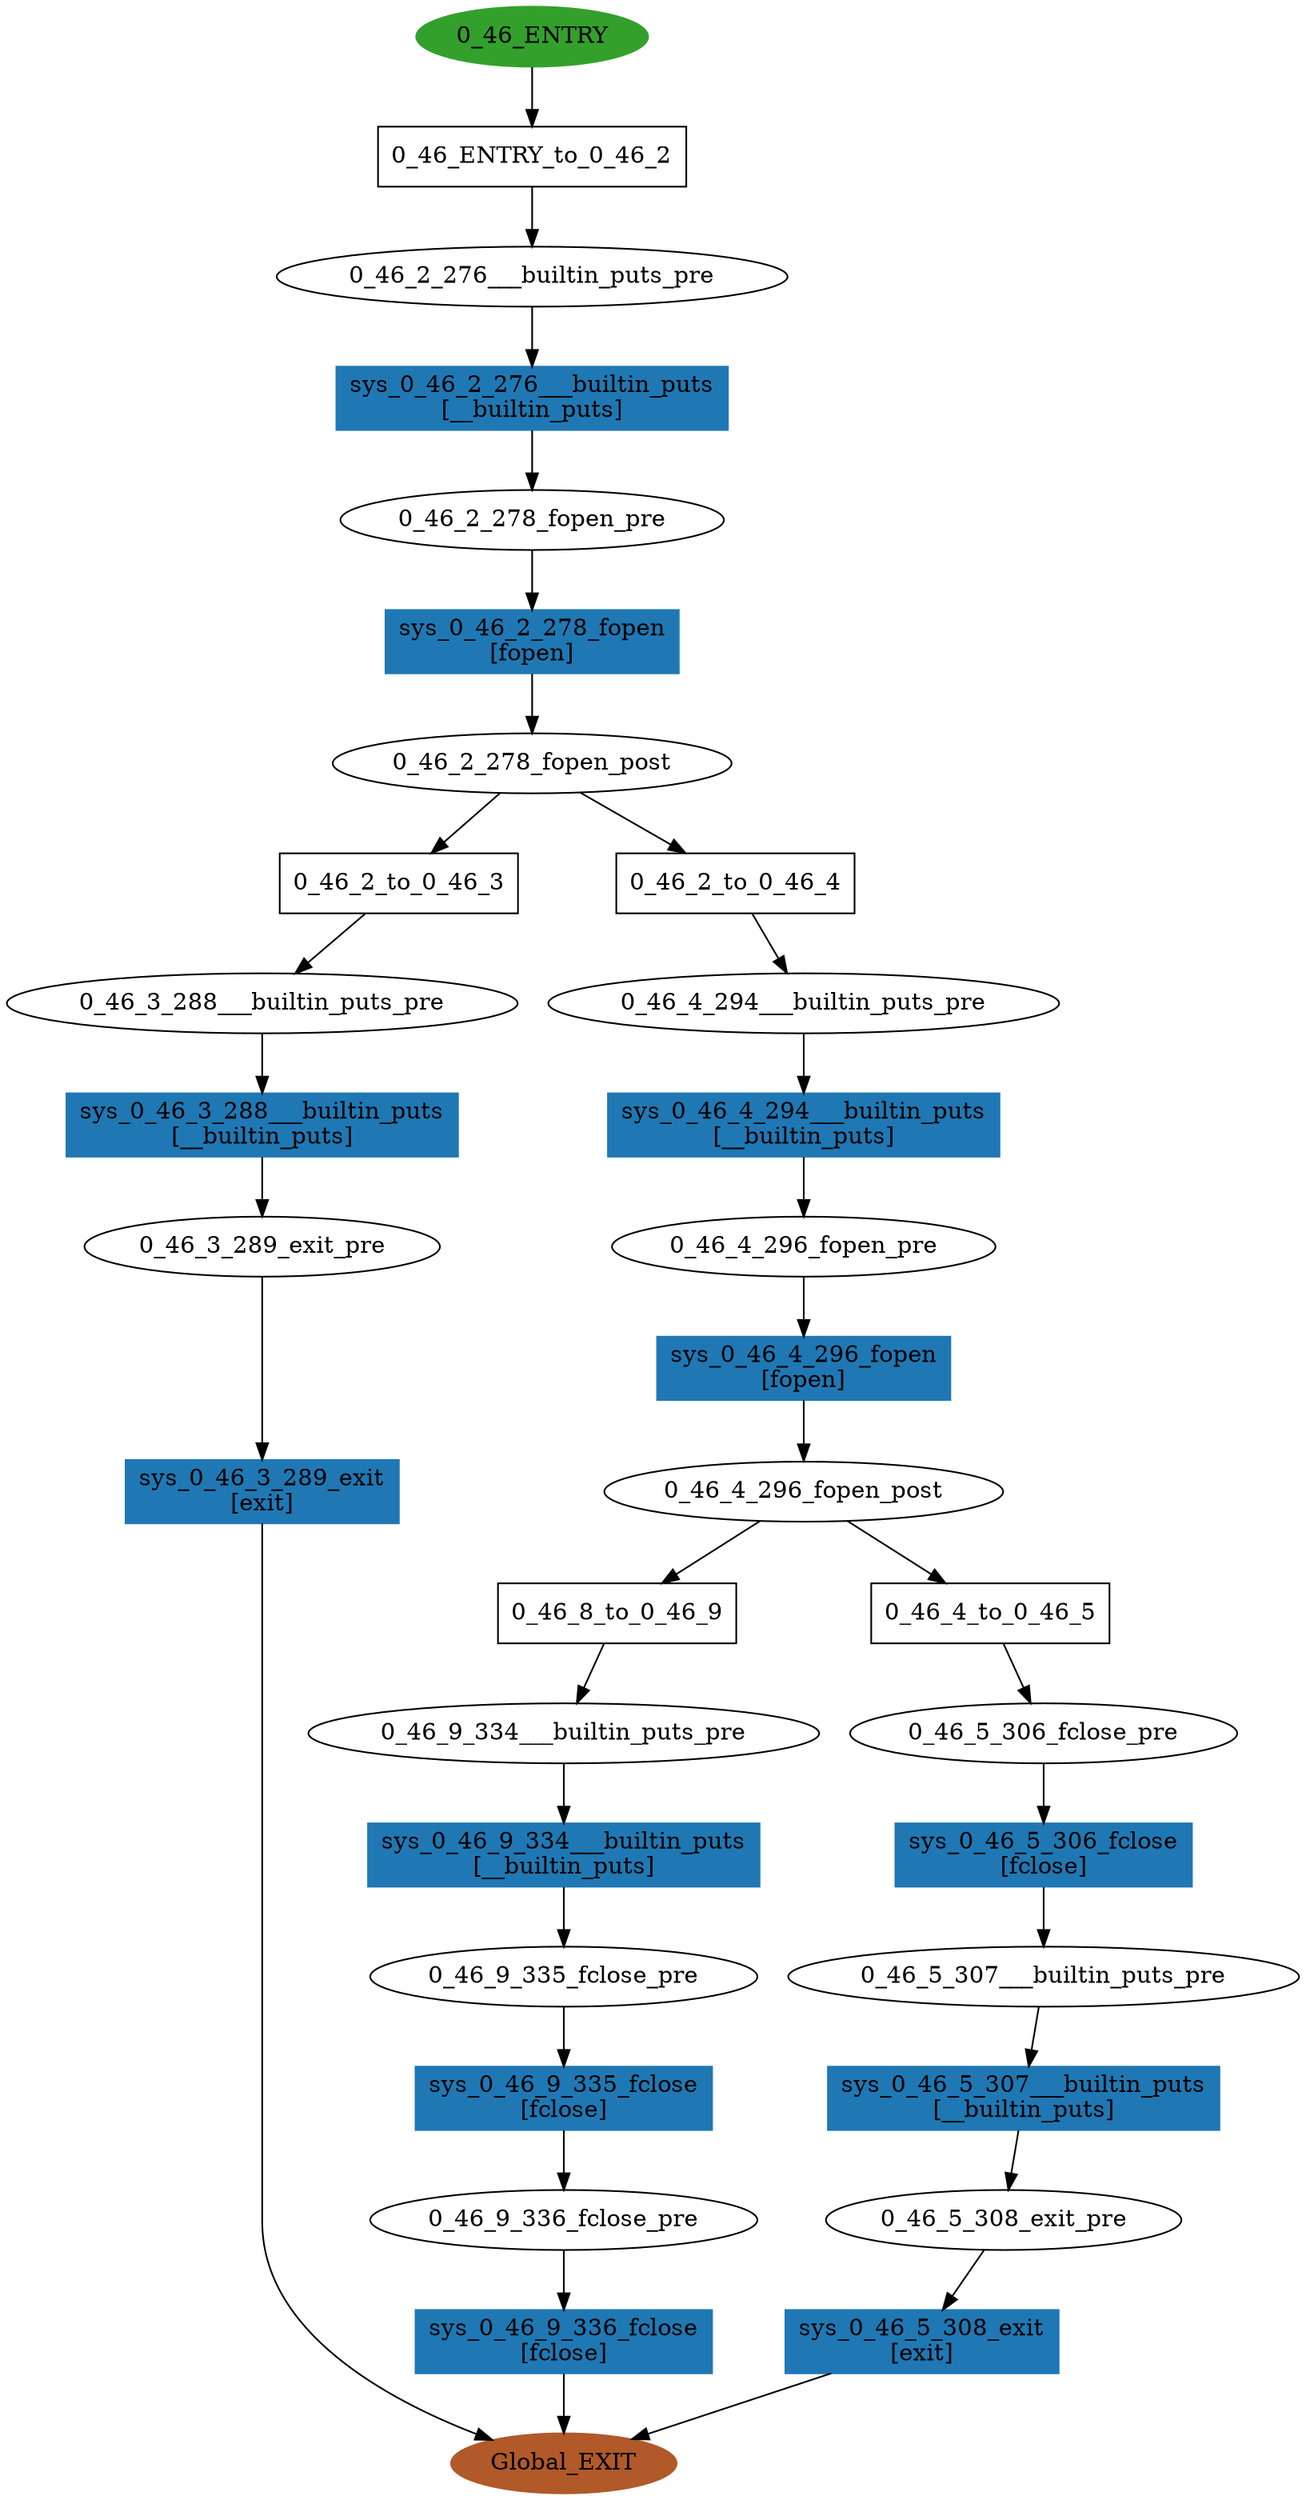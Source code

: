 digraph model { 
compound=true; 
node  [style="filled", colorscheme="paired12"];  "0_46_5_306_fclose_pre" [shape=ellipse, style=""];
  "0_46_5_307___builtin_puts_pre" [shape=ellipse, style=""];
  "0_46_3_288___builtin_puts_pre" [shape=ellipse, style=""];
  "0_46_2_276___builtin_puts_pre" [shape=ellipse, style=""];
  "0_46_3_289_exit_pre" [shape=ellipse, style=""];
  "0_46_9_335_fclose_pre" [shape=ellipse, style=""];
  "0_46_ENTRY" [shape=ellipse, color=4, style=filled];
  "0_46_4_296_fopen_post" [shape=ellipse, style=""];
  "0_46_4_294___builtin_puts_pre" [shape=ellipse, style=""];
  "0_46_2_278_fopen_pre" [shape=ellipse, style=""];
  "0_46_5_308_exit_pre" [shape=ellipse, style=""];
  "0_46_9_334___builtin_puts_pre" [shape=ellipse, style=""];
  "0_46_9_336_fclose_pre" [shape=ellipse, style=""];
  "0_46_2_278_fopen_post" [shape=ellipse, style=""];
  "0_46_4_296_fopen_pre" [shape=ellipse, style=""];
  "Global_EXIT" [shape=ellipse, color=12, style=filled];
  "sys_0_46_2_278_fopen" [shape=box, style=""];
  "sys_0_46_2_278_fopen" [color=2, style=filled];
  "sys_0_46_2_278_fopen" [label="sys_0_46_2_278_fopen\n[fopen]"];
  "sys_0_46_4_296_fopen" [shape=box, style=""];
  "sys_0_46_4_296_fopen" [color=2, style=filled];
  "sys_0_46_4_296_fopen" [label="sys_0_46_4_296_fopen\n[fopen]"];
  "sys_0_46_9_336_fclose" [shape=box, style=""];
  "sys_0_46_9_336_fclose" [color=2, style=filled];
  "sys_0_46_9_336_fclose" [label="sys_0_46_9_336_fclose\n[fclose]"];
  "0_46_8_to_0_46_9" [shape=box, style=""];
  "0_46_8_to_0_46_9" [label="0_46_8_to_0_46_9\n"];
  "0_46_2_to_0_46_3" [shape=box, style=""];
  "0_46_2_to_0_46_3" [label="0_46_2_to_0_46_3\n"];
  "sys_0_46_9_334___builtin_puts" [shape=box, style=""];
  "sys_0_46_9_334___builtin_puts" [color=2, style=filled];
  "sys_0_46_9_334___builtin_puts" [label="sys_0_46_9_334___builtin_puts\n[__builtin_puts]"];
  "0_46_2_to_0_46_4" [shape=box, style=""];
  "0_46_2_to_0_46_4" [label="0_46_2_to_0_46_4\n"];
  "sys_0_46_2_276___builtin_puts" [shape=box, style=""];
  "sys_0_46_2_276___builtin_puts" [color=2, style=filled];
  "sys_0_46_2_276___builtin_puts" [label="sys_0_46_2_276___builtin_puts\n[__builtin_puts]"];
  "sys_0_46_4_294___builtin_puts" [shape=box, style=""];
  "sys_0_46_4_294___builtin_puts" [color=2, style=filled];
  "sys_0_46_4_294___builtin_puts" [label="sys_0_46_4_294___builtin_puts\n[__builtin_puts]"];
  "sys_0_46_5_306_fclose" [shape=box, style=""];
  "sys_0_46_5_306_fclose" [color=2, style=filled];
  "sys_0_46_5_306_fclose" [label="sys_0_46_5_306_fclose\n[fclose]"];
  "sys_0_46_3_288___builtin_puts" [shape=box, style=""];
  "sys_0_46_3_288___builtin_puts" [color=2, style=filled];
  "sys_0_46_3_288___builtin_puts" [label="sys_0_46_3_288___builtin_puts\n[__builtin_puts]"];
  "0_46_ENTRY_to_0_46_2" [shape=box, style=""];
  "0_46_ENTRY_to_0_46_2" [label="0_46_ENTRY_to_0_46_2\n"];
  "sys_0_46_3_289_exit" [shape=box, style=""];
  "sys_0_46_3_289_exit" [color=2, style=filled];
  "sys_0_46_3_289_exit" [label="sys_0_46_3_289_exit\n[exit]"];
  "sys_0_46_5_308_exit" [shape=box, style=""];
  "sys_0_46_5_308_exit" [color=2, style=filled];
  "sys_0_46_5_308_exit" [label="sys_0_46_5_308_exit\n[exit]"];
  "0_46_4_to_0_46_5" [shape=box, style=""];
  "0_46_4_to_0_46_5" [label="0_46_4_to_0_46_5\n"];
  "sys_0_46_5_307___builtin_puts" [shape=box, style=""];
  "sys_0_46_5_307___builtin_puts" [color=2, style=filled];
  "sys_0_46_5_307___builtin_puts" [label="sys_0_46_5_307___builtin_puts\n[__builtin_puts]"];
  "sys_0_46_9_335_fclose" [shape=box, style=""];
  "sys_0_46_9_335_fclose" [color=2, style=filled];
  "sys_0_46_9_335_fclose" [label="sys_0_46_9_335_fclose\n[fclose]"];
  "0_46_4_296_fopen_post" -> "0_46_4_to_0_46_5" [label="", arrowhead="normal"];
  "0_46_4_294___builtin_puts_pre" -> "sys_0_46_4_294___builtin_puts" [label="", arrowhead="normal"];
  "sys_0_46_5_307___builtin_puts" -> "0_46_5_308_exit_pre" [label="", arrowhead="normal"];
  "sys_0_46_5_306_fclose" -> "0_46_5_307___builtin_puts_pre" [label="", arrowhead="normal"];
  "0_46_9_334___builtin_puts_pre" -> "sys_0_46_9_334___builtin_puts" [label="", arrowhead="normal"];
  "0_46_3_288___builtin_puts_pre" -> "sys_0_46_3_288___builtin_puts" [label="", arrowhead="normal"];
  "sys_0_46_2_276___builtin_puts" -> "0_46_2_278_fopen_pre" [label="", arrowhead="normal"];
  "sys_0_46_3_289_exit" -> "Global_EXIT" [label="", arrowhead="normal"];
  "0_46_9_336_fclose_pre" -> "sys_0_46_9_336_fclose" [label="", arrowhead="normal"];
  "0_46_2_to_0_46_3" -> "0_46_3_288___builtin_puts_pre" [label="", arrowhead="normal"];
  "0_46_5_307___builtin_puts_pre" -> "sys_0_46_5_307___builtin_puts" [label="", arrowhead="normal"];
  "0_46_4_to_0_46_5" -> "0_46_5_306_fclose_pre" [label="", arrowhead="normal"];
  "sys_0_46_3_288___builtin_puts" -> "0_46_3_289_exit_pre" [label="", arrowhead="normal"];
  "sys_0_46_9_334___builtin_puts" -> "0_46_9_335_fclose_pre" [label="", arrowhead="normal"];
  "0_46_4_296_fopen_pre" -> "sys_0_46_4_296_fopen" [label="", arrowhead="normal"];
  "sys_0_46_9_335_fclose" -> "0_46_9_336_fclose_pre" [label="", arrowhead="normal"];
  "sys_0_46_9_336_fclose" -> "Global_EXIT" [label="", arrowhead="normal"];
  "0_46_ENTRY" -> "0_46_ENTRY_to_0_46_2" [label="", arrowhead="normal"];
  "0_46_2_276___builtin_puts_pre" -> "sys_0_46_2_276___builtin_puts" [label="", arrowhead="normal"];
  "0_46_2_278_fopen_post" -> "0_46_2_to_0_46_3" [label="", arrowhead="normal"];
  "sys_0_46_5_308_exit" -> "Global_EXIT" [label="", arrowhead="normal"];
  "0_46_4_296_fopen_post" -> "0_46_8_to_0_46_9" [label="", arrowhead="normal"];
  "0_46_2_278_fopen_post" -> "0_46_2_to_0_46_4" [label="", arrowhead="normal"];
  "sys_0_46_4_296_fopen" -> "0_46_4_296_fopen_post" [label="", arrowhead="normal"];
  "0_46_8_to_0_46_9" -> "0_46_9_334___builtin_puts_pre" [label="", arrowhead="normal"];
  "sys_0_46_4_294___builtin_puts" -> "0_46_4_296_fopen_pre" [label="", arrowhead="normal"];
  "0_46_9_335_fclose_pre" -> "sys_0_46_9_335_fclose" [label="", arrowhead="normal"];
  "0_46_5_306_fclose_pre" -> "sys_0_46_5_306_fclose" [label="", arrowhead="normal"];
  "0_46_2_to_0_46_4" -> "0_46_4_294___builtin_puts_pre" [label="", arrowhead="normal"];
  "0_46_ENTRY_to_0_46_2" -> "0_46_2_276___builtin_puts_pre" [label="", arrowhead="normal"];
  "0_46_2_278_fopen_pre" -> "sys_0_46_2_278_fopen" [label="", arrowhead="normal"];
  "0_46_5_308_exit_pre" -> "sys_0_46_5_308_exit" [label="", arrowhead="normal"];
  "0_46_3_289_exit_pre" -> "sys_0_46_3_289_exit" [label="", arrowhead="normal"];
  "sys_0_46_2_278_fopen" -> "0_46_2_278_fopen_post" [label="", arrowhead="normal"];
}

